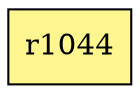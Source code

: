 digraph G {
rankdir=BT;ranksep="2.0";
"r1044" [shape=record,fillcolor=khaki1,style=filled,label="{r1044}"];
}